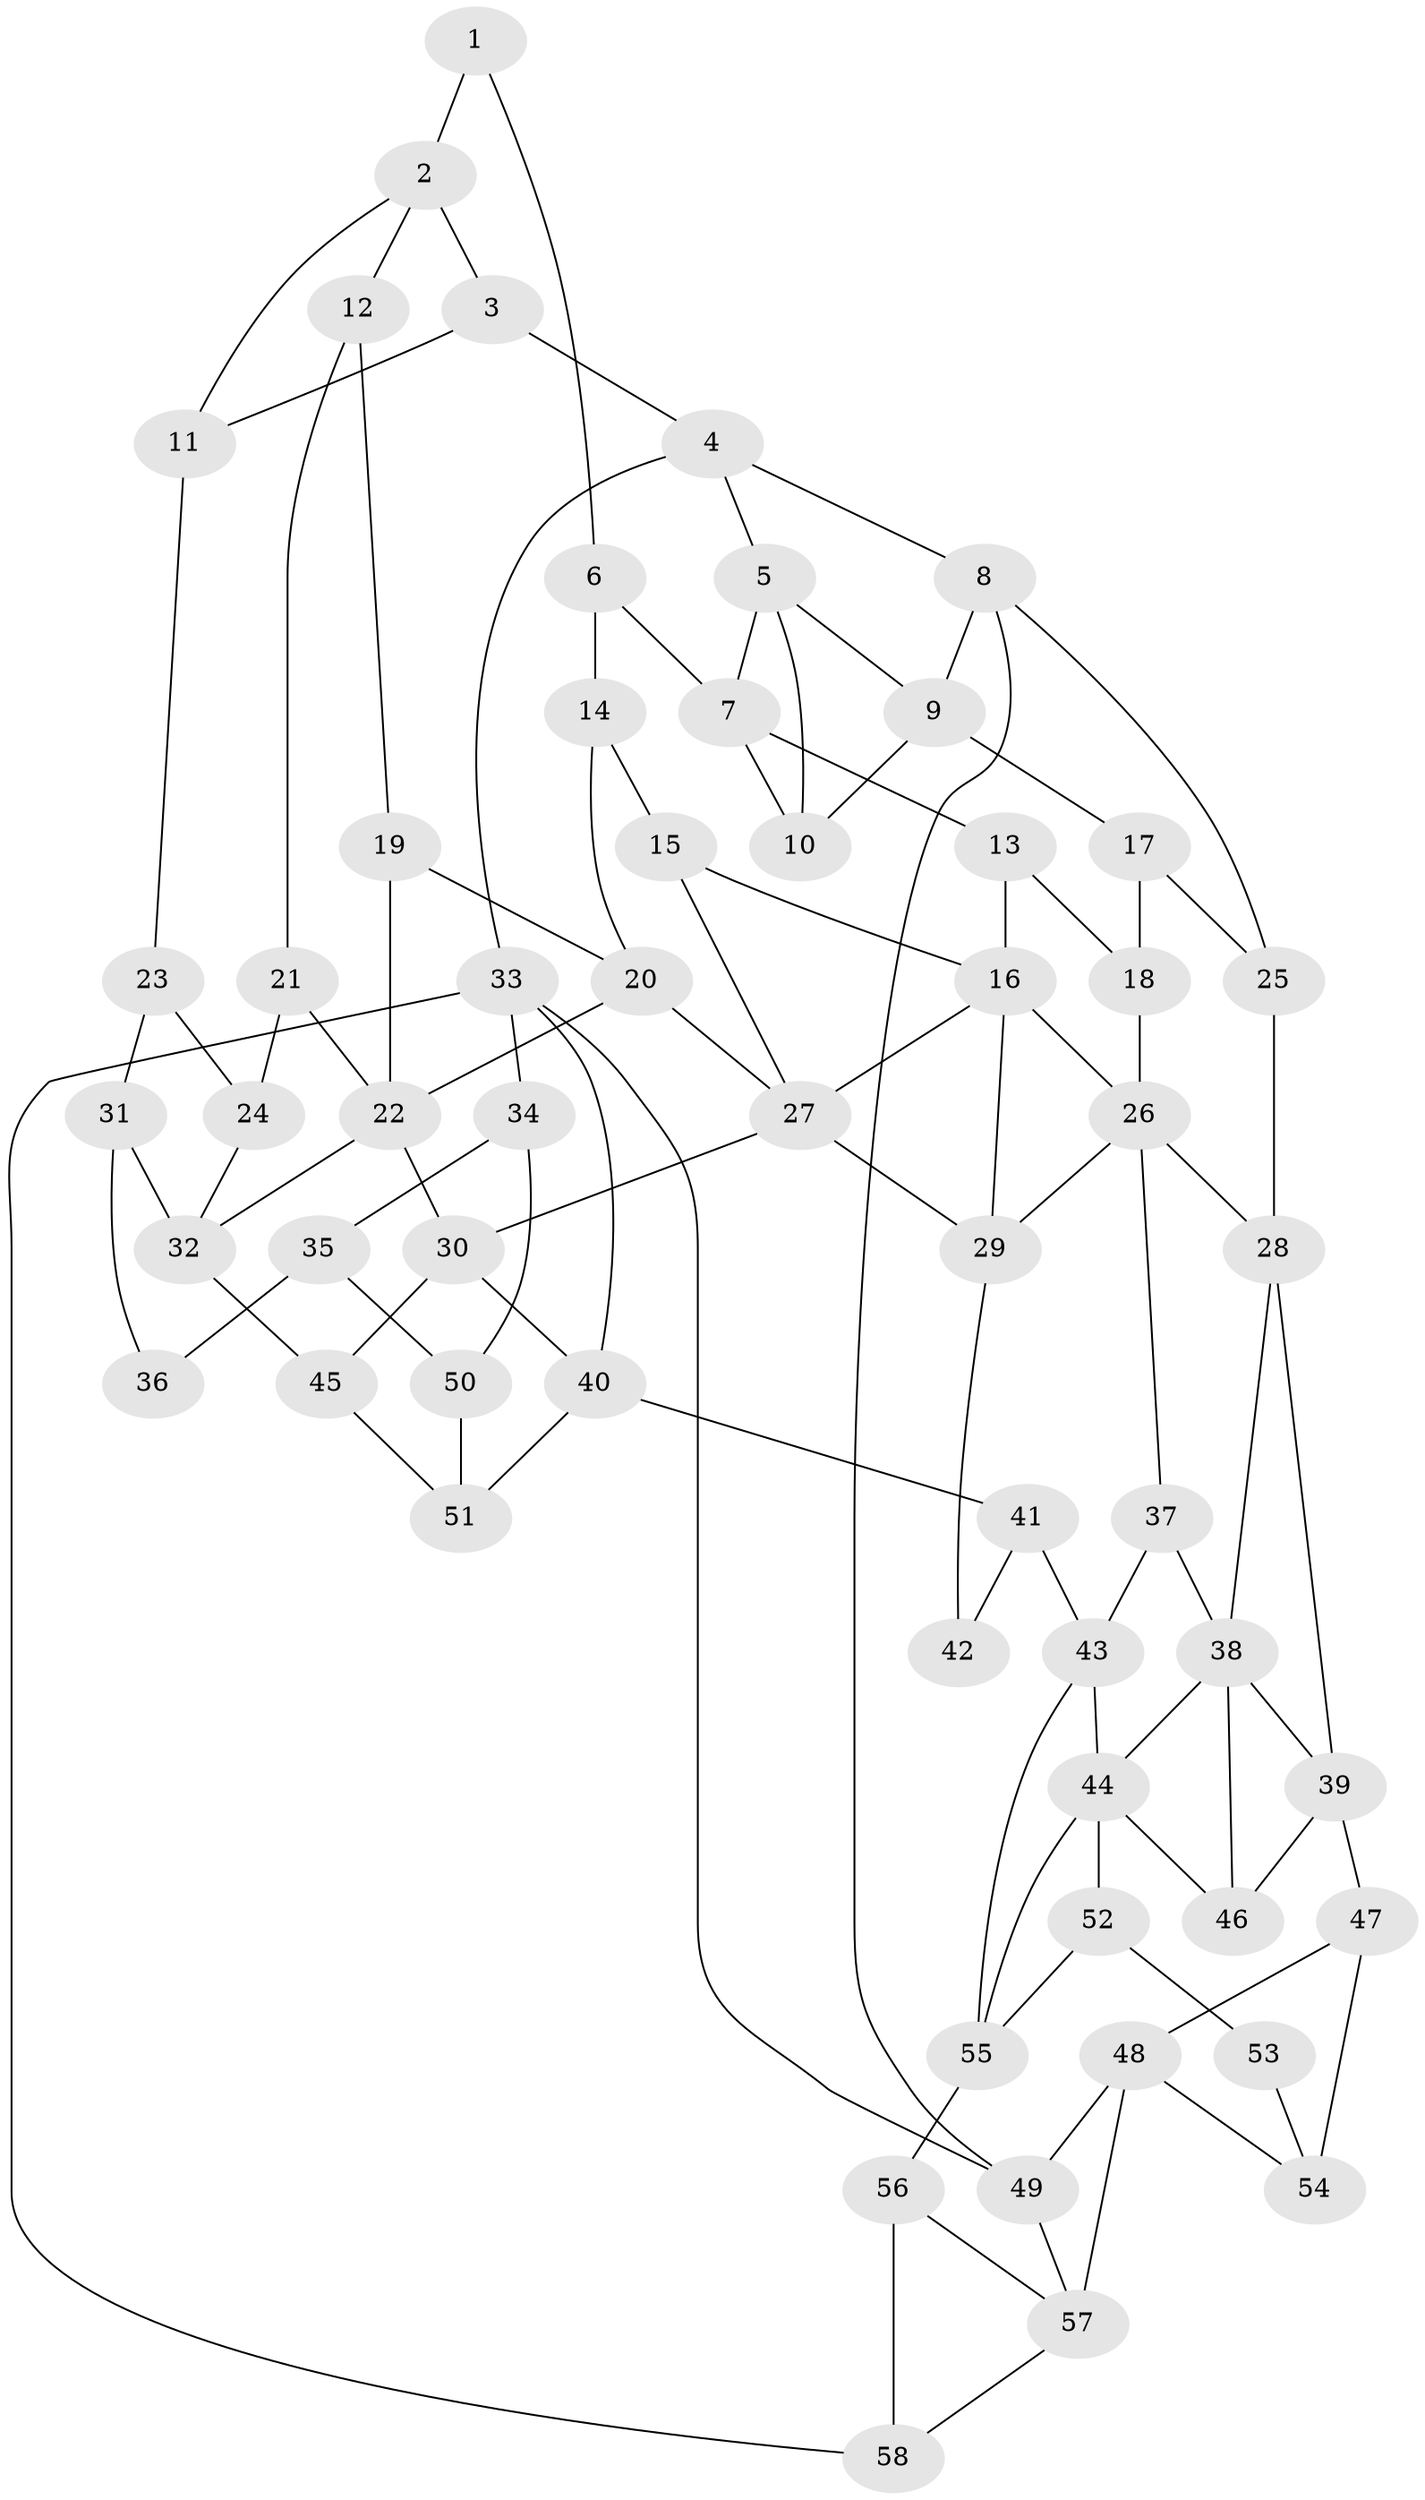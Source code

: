 // original degree distribution, {3: 0.027777777777777776, 5: 0.5277777777777778, 6: 0.22916666666666666, 4: 0.2152777777777778}
// Generated by graph-tools (version 1.1) at 2025/54/03/04/25 22:54:09]
// undirected, 58 vertices, 101 edges
graph export_dot {
  node [color=gray90,style=filled];
  1;
  2;
  3;
  4;
  5;
  6;
  7;
  8;
  9;
  10;
  11;
  12;
  13;
  14;
  15;
  16;
  17;
  18;
  19;
  20;
  21;
  22;
  23;
  24;
  25;
  26;
  27;
  28;
  29;
  30;
  31;
  32;
  33;
  34;
  35;
  36;
  37;
  38;
  39;
  40;
  41;
  42;
  43;
  44;
  45;
  46;
  47;
  48;
  49;
  50;
  51;
  52;
  53;
  54;
  55;
  56;
  57;
  58;
  1 -- 2 [weight=2.0];
  1 -- 6 [weight=2.0];
  2 -- 3 [weight=1.0];
  2 -- 11 [weight=1.0];
  2 -- 12 [weight=2.0];
  3 -- 4 [weight=1.0];
  3 -- 11 [weight=1.0];
  4 -- 5 [weight=1.0];
  4 -- 8 [weight=1.0];
  4 -- 33 [weight=1.0];
  5 -- 7 [weight=1.0];
  5 -- 9 [weight=1.0];
  5 -- 10 [weight=1.0];
  6 -- 7 [weight=2.0];
  6 -- 14 [weight=2.0];
  7 -- 10 [weight=1.0];
  7 -- 13 [weight=2.0];
  8 -- 9 [weight=1.0];
  8 -- 25 [weight=1.0];
  8 -- 49 [weight=1.0];
  9 -- 10 [weight=1.0];
  9 -- 17 [weight=2.0];
  11 -- 23 [weight=1.0];
  12 -- 19 [weight=1.0];
  12 -- 21 [weight=1.0];
  13 -- 16 [weight=2.0];
  13 -- 18 [weight=1.0];
  14 -- 15 [weight=1.0];
  14 -- 20 [weight=1.0];
  15 -- 16 [weight=1.0];
  15 -- 27 [weight=1.0];
  16 -- 26 [weight=1.0];
  16 -- 27 [weight=1.0];
  16 -- 29 [weight=1.0];
  17 -- 18 [weight=2.0];
  17 -- 25 [weight=2.0];
  18 -- 26 [weight=1.0];
  19 -- 20 [weight=1.0];
  19 -- 22 [weight=1.0];
  20 -- 22 [weight=1.0];
  20 -- 27 [weight=1.0];
  21 -- 22 [weight=1.0];
  21 -- 24 [weight=2.0];
  22 -- 30 [weight=2.0];
  22 -- 32 [weight=1.0];
  23 -- 24 [weight=1.0];
  23 -- 31 [weight=1.0];
  24 -- 32 [weight=1.0];
  25 -- 28 [weight=2.0];
  26 -- 28 [weight=1.0];
  26 -- 29 [weight=1.0];
  26 -- 37 [weight=1.0];
  27 -- 29 [weight=1.0];
  27 -- 30 [weight=1.0];
  28 -- 38 [weight=1.0];
  28 -- 39 [weight=1.0];
  29 -- 42 [weight=1.0];
  30 -- 40 [weight=1.0];
  30 -- 45 [weight=1.0];
  31 -- 32 [weight=1.0];
  31 -- 36 [weight=2.0];
  32 -- 45 [weight=1.0];
  33 -- 34 [weight=2.0];
  33 -- 40 [weight=1.0];
  33 -- 49 [weight=1.0];
  33 -- 58 [weight=1.0];
  34 -- 35 [weight=1.0];
  34 -- 50 [weight=2.0];
  35 -- 36 [weight=2.0];
  35 -- 50 [weight=2.0];
  37 -- 38 [weight=2.0];
  37 -- 43 [weight=1.0];
  38 -- 39 [weight=1.0];
  38 -- 44 [weight=1.0];
  38 -- 46 [weight=1.0];
  39 -- 46 [weight=1.0];
  39 -- 47 [weight=2.0];
  40 -- 41 [weight=2.0];
  40 -- 51 [weight=1.0];
  41 -- 42 [weight=2.0];
  41 -- 43 [weight=2.0];
  43 -- 44 [weight=1.0];
  43 -- 55 [weight=1.0];
  44 -- 46 [weight=1.0];
  44 -- 52 [weight=1.0];
  44 -- 55 [weight=1.0];
  45 -- 51 [weight=1.0];
  47 -- 48 [weight=1.0];
  47 -- 54 [weight=3.0];
  48 -- 49 [weight=1.0];
  48 -- 54 [weight=1.0];
  48 -- 57 [weight=3.0];
  49 -- 57 [weight=1.0];
  50 -- 51 [weight=2.0];
  52 -- 53 [weight=1.0];
  52 -- 55 [weight=2.0];
  53 -- 54 [weight=2.0];
  55 -- 56 [weight=2.0];
  56 -- 57 [weight=1.0];
  56 -- 58 [weight=1.0];
  57 -- 58 [weight=1.0];
}
